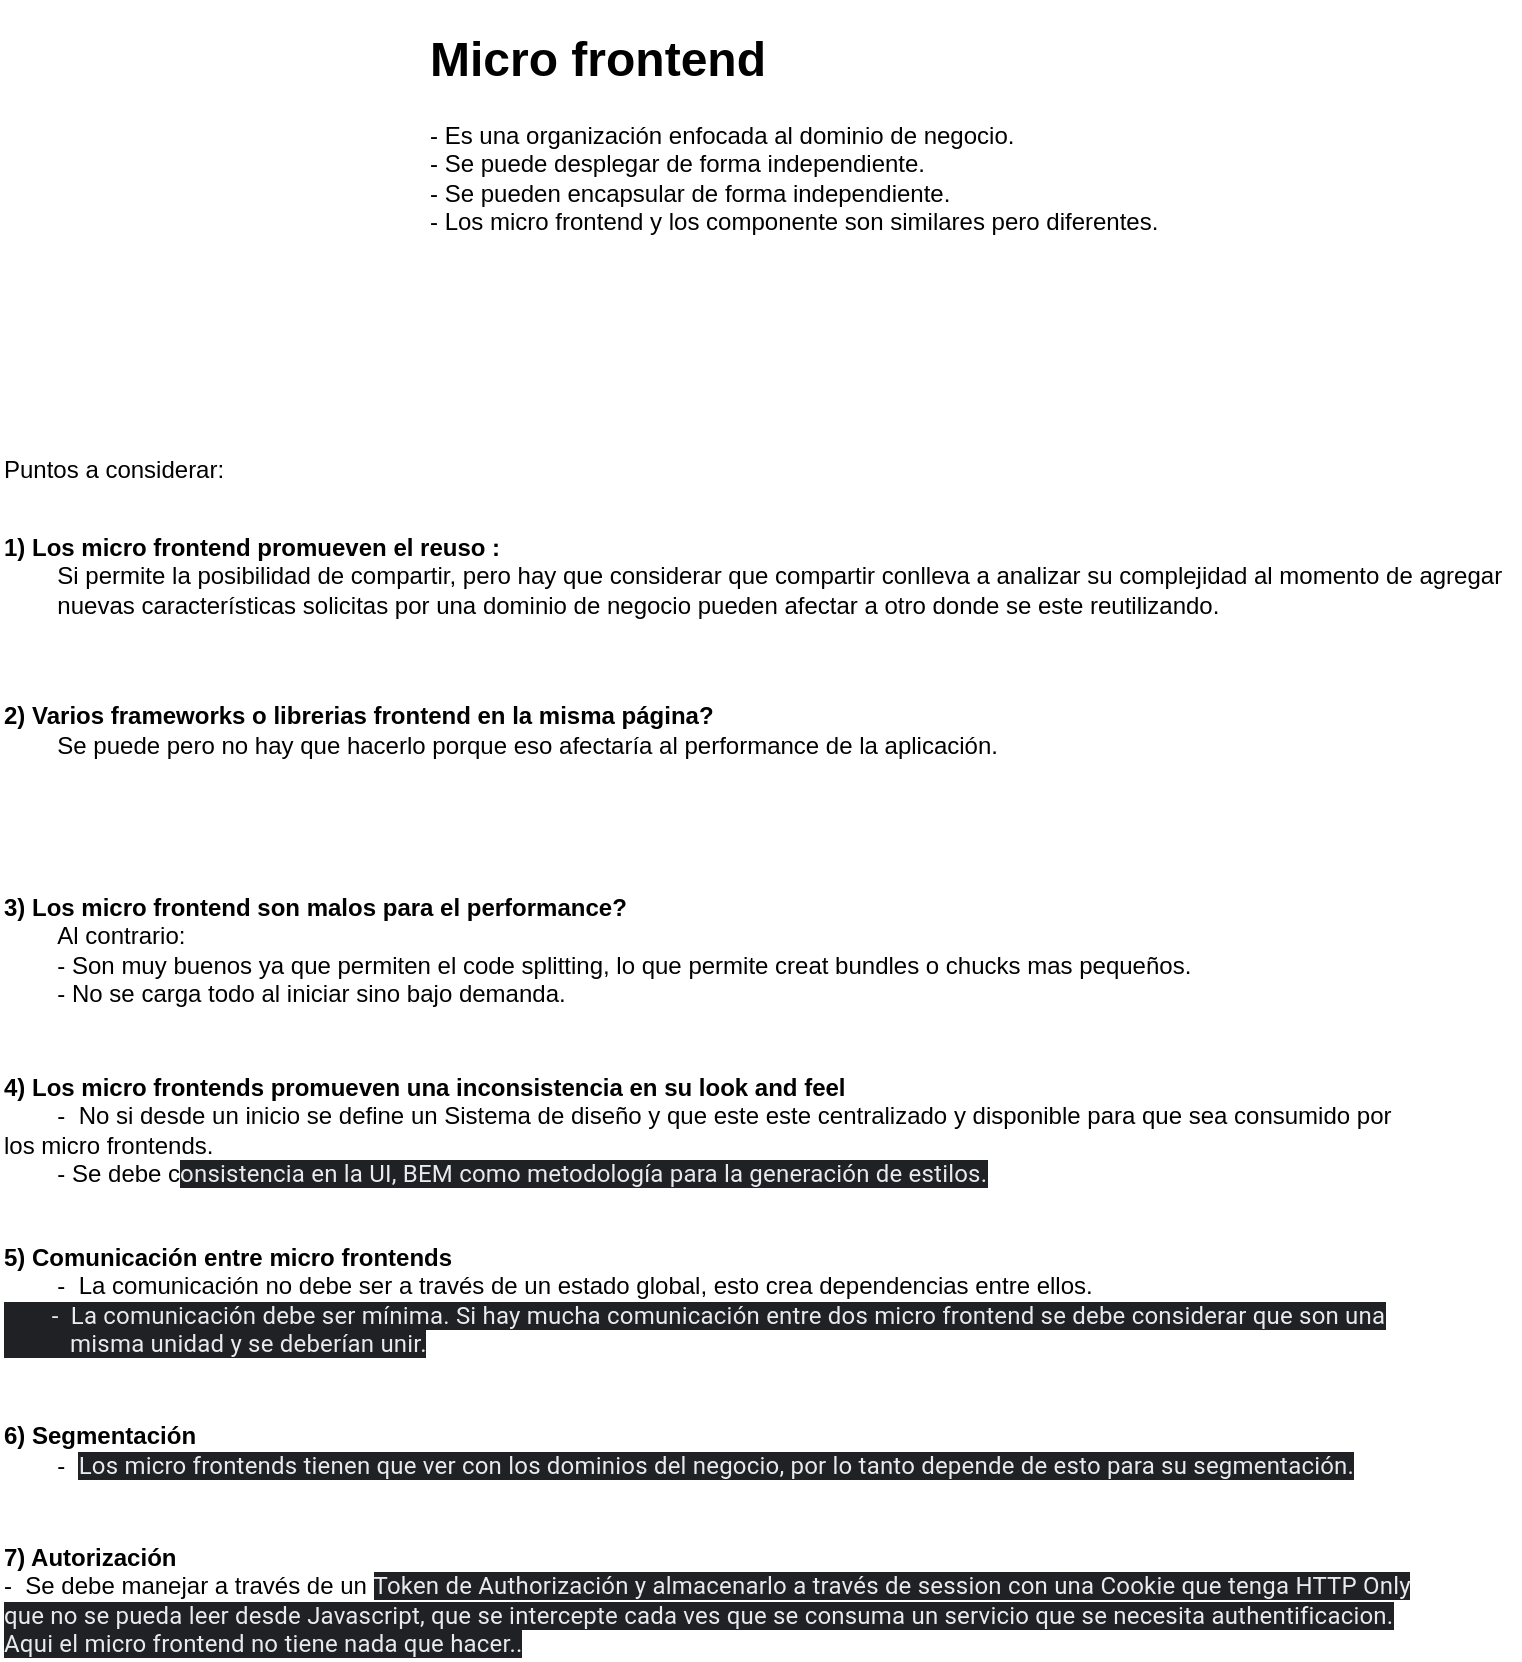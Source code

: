 <mxfile>
    <diagram id="d51v0QOrVNeTYRnpx6-M" name="conceptos">
        <mxGraphModel dx="1411" dy="666" grid="1" gridSize="10" guides="1" tooltips="1" connect="1" arrows="1" fold="1" page="0" pageScale="1" pageWidth="100" pageHeight="100" math="0" shadow="0">
            <root>
                <mxCell id="Wnaqq1AVVbD2c1H4rnmx-0"/>
                <mxCell id="Wnaqq1AVVbD2c1H4rnmx-1" parent="Wnaqq1AVVbD2c1H4rnmx-0"/>
                <mxCell id="SVIyN0IOTuUDPFfuU5su-1" value="&lt;h1&gt;Micro frontend&lt;/h1&gt;&lt;p&gt;- Es una organización enfocada al dominio de negocio.&lt;br&gt;&lt;span&gt;&lt;/span&gt;- Se puede desplegar de forma independiente.&lt;br&gt;&lt;span&gt;&lt;/span&gt;- Se pueden encapsular de forma independiente.&lt;br&gt;&lt;span&gt;&lt;/span&gt;- Los micro frontend y los componente son similares pero diferentes.&lt;br&gt;&lt;/p&gt;" style="text;html=1;strokeColor=none;fillColor=none;spacing=5;spacingTop=-20;whiteSpace=wrap;overflow=hidden;rounded=0;" parent="Wnaqq1AVVbD2c1H4rnmx-1" vertex="1">
                    <mxGeometry x="-470" y="-200" width="410" height="120" as="geometry"/>
                </mxCell>
                <mxCell id="r9Ks-pYd3p2B2m8NJ1q0-1" value="&lt;b&gt;1) Los micro frontend promueven el reuso :&lt;/b&gt;&lt;br&gt;&lt;span style=&quot;white-space: pre&quot;&gt;&lt;span style=&quot;white-space: pre&quot;&gt;&#9;&lt;/span&gt;Si permite la posibilidad de compartir, pero hay que considerar que compartir conlleva a analizar su complejidad al momento de agregar&lt;br/&gt;&lt;span style=&quot;white-space: pre&quot;&gt;&#9;&lt;/span&gt;nuevas características solicitas por una dominio de negocio pueden afectar a otro donde se este reutilizando.&lt;/span&gt;" style="text;html=1;strokeColor=none;fillColor=none;align=left;verticalAlign=middle;whiteSpace=wrap;rounded=0;" parent="Wnaqq1AVVbD2c1H4rnmx-1" vertex="1">
                    <mxGeometry x="-680" y="60" width="760" height="35" as="geometry"/>
                </mxCell>
                <mxCell id="r9Ks-pYd3p2B2m8NJ1q0-2" value="Puntos a considerar:" style="text;html=1;strokeColor=none;fillColor=none;align=left;verticalAlign=middle;whiteSpace=wrap;rounded=0;" parent="Wnaqq1AVVbD2c1H4rnmx-1" vertex="1">
                    <mxGeometry x="-680" y="10" width="170" height="30" as="geometry"/>
                </mxCell>
                <mxCell id="cfaFYkL9wauNzYiM1HpY-0" value="&lt;b&gt;2) Varios frameworks o librerias frontend en la misma página?&lt;/b&gt;&lt;br&gt;&lt;span style=&quot;white-space: pre&quot;&gt;&#9;&lt;/span&gt;Se puede pero no hay que hacerlo porque eso afectaría al performance de la aplicación." style="text;html=1;strokeColor=none;fillColor=none;align=left;verticalAlign=middle;whiteSpace=wrap;rounded=0;" parent="Wnaqq1AVVbD2c1H4rnmx-1" vertex="1">
                    <mxGeometry x="-680" y="130" width="590" height="50" as="geometry"/>
                </mxCell>
                <mxCell id="cfaFYkL9wauNzYiM1HpY-1" value="&lt;b&gt;3) Los micro frontend son malos para el performance?&lt;/b&gt;&lt;br&gt;&lt;span style=&quot;white-space: pre&quot;&gt;&lt;span style=&quot;white-space: pre&quot;&gt;&#9;&lt;/span&gt;Al contrario:&lt;/span&gt;&lt;br&gt;&lt;span style=&quot;white-space: pre&quot;&gt;&#9;&lt;/span&gt;- Son muy buenos ya que permiten el code splitting, lo que permite creat bundles o chucks mas pequeños.&lt;br&gt;&lt;span style=&quot;white-space: pre&quot;&gt;&#9;-&lt;/span&gt;&amp;nbsp;No se carga todo al iniciar sino bajo demanda." style="text;html=1;strokeColor=none;fillColor=none;align=left;verticalAlign=middle;whiteSpace=wrap;rounded=0;" parent="Wnaqq1AVVbD2c1H4rnmx-1" vertex="1">
                    <mxGeometry x="-680" y="210" width="710" height="110" as="geometry"/>
                </mxCell>
                <mxCell id="cfaFYkL9wauNzYiM1HpY-2" value="&lt;b&gt;4) Los micro frontends promueven una inconsistencia en su look and feel&lt;/b&gt;&lt;br&gt;&lt;span&gt;&#9;&lt;/span&gt;&lt;span style=&quot;white-space: pre&quot;&gt;&#9;&lt;/span&gt;-&amp;nbsp; No si desde un inicio se define un Sistema de diseño y que este este centralizado y disponible para que sea consumido por los micro frontends.&lt;br&gt;&lt;span style=&quot;white-space: pre&quot;&gt;&#9;&lt;/span&gt;- Se debe c&lt;span style=&quot;color: rgb(232 , 234 , 237) ; font-family: &amp;#34;roboto&amp;#34; , &amp;#34;arial&amp;#34; , sans-serif ; letter-spacing: 0.1px ; text-align: center ; background-color: rgb(32 , 33 , 36)&quot;&gt;onsistencia en la UI, BEM como metodología para la generación de estilos.&lt;/span&gt;" style="text;html=1;strokeColor=none;fillColor=none;align=left;verticalAlign=middle;whiteSpace=wrap;rounded=0;" parent="Wnaqq1AVVbD2c1H4rnmx-1" vertex="1">
                    <mxGeometry x="-680" y="320" width="710" height="70" as="geometry"/>
                </mxCell>
                <mxCell id="0" value="&lt;b&gt;5) Comunicación entre micro frontends&lt;/b&gt;&lt;br&gt;&amp;nbsp;&lt;span style=&quot;white-space: pre&quot;&gt;&#9;&lt;/span&gt;-&amp;nbsp; La comunicación no debe ser a través de un estado global, esto crea dependencias entre ellos.&lt;br&gt;&lt;span style=&quot;color: rgb(232 , 234 , 237) ; font-family: &amp;#34;roboto&amp;#34; , &amp;#34;arial&amp;#34; , sans-serif ; letter-spacing: 0.1px ; text-align: center ; background-color: rgb(32 , 33 , 36)&quot;&gt;&lt;span style=&quot;white-space: pre&quot;&gt;&#9;&lt;/span&gt;-&amp;nbsp; La comunicación debe ser mínima. Si hay mucha comunicación entre dos micro frontend se debe considerar que son una &lt;span style=&quot;white-space: pre&quot;&gt;&#9;&lt;/span&gt;&amp;nbsp; &amp;nbsp;misma unidad y se deberían unir.&lt;/span&gt;" style="text;html=1;strokeColor=none;fillColor=none;align=left;verticalAlign=middle;whiteSpace=wrap;rounded=0;" parent="Wnaqq1AVVbD2c1H4rnmx-1" vertex="1">
                    <mxGeometry x="-680" y="410" width="710" height="60" as="geometry"/>
                </mxCell>
                <mxCell id="3" value="&lt;b&gt;6) Segmentación&lt;/b&gt;&lt;br&gt;&lt;span&gt;&#9;&lt;/span&gt;&lt;span style=&quot;white-space: pre&quot;&gt;&#9;&lt;/span&gt;-&amp;nbsp;&amp;nbsp;&lt;span style=&quot;text-align: center ; color: rgb(232 , 234 , 237) ; font-family: &amp;#34;roboto&amp;#34; , &amp;#34;arial&amp;#34; , sans-serif ; letter-spacing: 0.1px ; background-color: rgb(32 , 33 , 36)&quot;&gt;Los micro frontends tienen que ver con los dominios del negocio, por lo tanto depende de esto para su segmentación.&lt;/span&gt;" style="text;html=1;strokeColor=none;fillColor=none;align=left;verticalAlign=middle;whiteSpace=wrap;rounded=0;" parent="Wnaqq1AVVbD2c1H4rnmx-1" vertex="1">
                    <mxGeometry x="-680" y="490" width="710" height="50" as="geometry"/>
                </mxCell>
                <mxCell id="4" value="&lt;b&gt;7) Autorización&lt;/b&gt;&lt;br&gt;&lt;span&gt;&#9;&lt;/span&gt;&lt;span&gt;&#9;&lt;/span&gt;-&amp;nbsp; Se debe manejar a través de un&amp;nbsp;&lt;span style=&quot;color: rgb(232 , 234 , 237) ; font-family: &amp;#34;roboto&amp;#34; , &amp;#34;arial&amp;#34; , sans-serif ; letter-spacing: 0.1px ; text-align: center ; background-color: rgb(32 , 33 , 36)&quot;&gt;Token de Authorización y almacenarlo a través de session con una Cookie que tenga HTTP Only que no se pueda leer desde Javascript, que se intercepte cada ves que se consuma un servicio que se necesita authentificacion. Aqui el micro frontend no tiene nada que hacer..&lt;/span&gt;" style="text;html=1;strokeColor=none;fillColor=none;align=left;verticalAlign=middle;whiteSpace=wrap;rounded=0;" parent="Wnaqq1AVVbD2c1H4rnmx-1" vertex="1">
                    <mxGeometry x="-680" y="560" width="710" height="60" as="geometry"/>
                </mxCell>
            </root>
        </mxGraphModel>
    </diagram>
    <diagram id="70WVzCzxtvzD7weBNpv_" name="tools">
        <mxGraphModel dx="1048" dy="457" grid="1" gridSize="10" guides="1" tooltips="1" connect="1" arrows="1" fold="1" page="0" pageScale="1" pageWidth="850" pageHeight="1100" math="0" shadow="0">
            <root>
                <mxCell id="0"/>
                <mxCell id="1" parent="0"/>
                <mxCell id="3" value="Tools" style="shape=table;startSize=30;container=1;collapsible=0;childLayout=tableLayout;fontStyle=1;align=center;pointerEvents=1;" parent="1" vertex="1">
                    <mxGeometry x="10" y="10" width="340" height="373" as="geometry"/>
                </mxCell>
                <mxCell id="4" value="" style="shape=partialRectangle;html=1;whiteSpace=wrap;collapsible=0;dropTarget=0;pointerEvents=0;fillColor=none;top=0;left=0;bottom=0;right=0;points=[[0,0.5],[1,0.5]];portConstraint=eastwest;" parent="3" vertex="1">
                    <mxGeometry y="30" width="340" height="52" as="geometry"/>
                </mxCell>
                <mxCell id="5" value="Package Management" style="shape=partialRectangle;html=1;whiteSpace=wrap;connectable=0;fillColor=none;top=0;left=0;bottom=0;right=0;overflow=hidden;pointerEvents=1;align=left;" parent="4" vertex="1">
                    <mxGeometry width="169" height="52" as="geometry">
                        <mxRectangle width="169" height="52" as="alternateBounds"/>
                    </mxGeometry>
                </mxCell>
                <mxCell id="6" value="pnpm" style="shape=partialRectangle;html=1;whiteSpace=wrap;connectable=0;fillColor=none;top=0;left=0;bottom=0;right=0;overflow=hidden;pointerEvents=1;" parent="4" vertex="1">
                    <mxGeometry x="169" width="171" height="52" as="geometry">
                        <mxRectangle width="171" height="52" as="alternateBounds"/>
                    </mxGeometry>
                </mxCell>
                <mxCell id="8" value="" style="shape=partialRectangle;html=1;whiteSpace=wrap;collapsible=0;dropTarget=0;pointerEvents=0;fillColor=none;top=0;left=0;bottom=0;right=0;points=[[0,0.5],[1,0.5]];portConstraint=eastwest;" parent="3" vertex="1">
                    <mxGeometry y="82" width="340" height="51" as="geometry"/>
                </mxCell>
                <mxCell id="9" value="Monorepo" style="shape=partialRectangle;html=1;whiteSpace=wrap;connectable=0;fillColor=none;top=0;left=0;bottom=0;right=0;overflow=hidden;pointerEvents=1;align=left;" parent="8" vertex="1">
                    <mxGeometry width="169" height="51" as="geometry">
                        <mxRectangle width="169" height="51" as="alternateBounds"/>
                    </mxGeometry>
                </mxCell>
                <mxCell id="10" value="turborepo" style="shape=partialRectangle;html=1;whiteSpace=wrap;connectable=0;fillColor=none;top=0;left=0;bottom=0;right=0;overflow=hidden;pointerEvents=1;" parent="8" vertex="1">
                    <mxGeometry x="169" width="171" height="51" as="geometry">
                        <mxRectangle width="171" height="51" as="alternateBounds"/>
                    </mxGeometry>
                </mxCell>
                <mxCell id="12" value="" style="shape=partialRectangle;html=1;whiteSpace=wrap;collapsible=0;dropTarget=0;pointerEvents=0;fillColor=none;top=0;left=0;bottom=0;right=0;points=[[0,0.5],[1,0.5]];portConstraint=eastwest;" parent="3" vertex="1">
                    <mxGeometry y="133" width="340" height="52" as="geometry"/>
                </mxCell>
                <mxCell id="13" value="Repository" style="shape=partialRectangle;html=1;whiteSpace=wrap;connectable=0;fillColor=none;top=0;left=0;bottom=0;right=0;overflow=hidden;pointerEvents=1;align=left;" parent="12" vertex="1">
                    <mxGeometry width="169" height="52" as="geometry">
                        <mxRectangle width="169" height="52" as="alternateBounds"/>
                    </mxGeometry>
                </mxCell>
                <mxCell id="14" value="Git submodules" style="shape=partialRectangle;html=1;whiteSpace=wrap;connectable=0;fillColor=none;top=0;left=0;bottom=0;right=0;overflow=hidden;pointerEvents=1;" parent="12" vertex="1">
                    <mxGeometry x="169" width="171" height="52" as="geometry">
                        <mxRectangle width="171" height="52" as="alternateBounds"/>
                    </mxGeometry>
                </mxCell>
                <mxCell id="oKfkfsEHIUtzYGibvhIJ-14" style="shape=partialRectangle;html=1;whiteSpace=wrap;collapsible=0;dropTarget=0;pointerEvents=0;fillColor=none;top=0;left=0;bottom=0;right=0;points=[[0,0.5],[1,0.5]];portConstraint=eastwest;" parent="3" vertex="1">
                    <mxGeometry y="185" width="340" height="85" as="geometry"/>
                </mxCell>
                <mxCell id="oKfkfsEHIUtzYGibvhIJ-15" value="State" style="shape=partialRectangle;html=1;whiteSpace=wrap;connectable=0;fillColor=none;top=0;left=0;bottom=0;right=0;overflow=hidden;pointerEvents=1;align=left;" parent="oKfkfsEHIUtzYGibvhIJ-14" vertex="1">
                    <mxGeometry width="169" height="85" as="geometry">
                        <mxRectangle width="169" height="85" as="alternateBounds"/>
                    </mxGeometry>
                </mxCell>
                <mxCell id="oKfkfsEHIUtzYGibvhIJ-16" value="Client state - Context&lt;br&gt;Server state - React Query&lt;br&gt;Global - Session Storage&lt;br&gt;Autorization info - Cookies HTTP Only" style="shape=partialRectangle;html=1;whiteSpace=wrap;connectable=0;fillColor=none;top=0;left=0;bottom=0;right=0;overflow=hidden;pointerEvents=1;" parent="oKfkfsEHIUtzYGibvhIJ-14" vertex="1">
                    <mxGeometry x="169" width="171" height="85" as="geometry">
                        <mxRectangle width="171" height="85" as="alternateBounds"/>
                    </mxGeometry>
                </mxCell>
                <mxCell id="oKfkfsEHIUtzYGibvhIJ-17" style="shape=partialRectangle;html=1;whiteSpace=wrap;collapsible=0;dropTarget=0;pointerEvents=0;fillColor=none;top=0;left=0;bottom=0;right=0;points=[[0,0.5],[1,0.5]];portConstraint=eastwest;" parent="3" vertex="1">
                    <mxGeometry y="270" width="340" height="51" as="geometry"/>
                </mxCell>
                <mxCell id="oKfkfsEHIUtzYGibvhIJ-18" value="Routing" style="shape=partialRectangle;html=1;whiteSpace=wrap;connectable=0;fillColor=none;top=0;left=0;bottom=0;right=0;overflow=hidden;pointerEvents=1;align=left;" parent="oKfkfsEHIUtzYGibvhIJ-17" vertex="1">
                    <mxGeometry width="169" height="51" as="geometry">
                        <mxRectangle width="169" height="51" as="alternateBounds"/>
                    </mxGeometry>
                </mxCell>
                <mxCell id="oKfkfsEHIUtzYGibvhIJ-19" value="react-router-dom" style="shape=partialRectangle;html=1;whiteSpace=wrap;connectable=0;fillColor=none;top=0;left=0;bottom=0;right=0;overflow=hidden;pointerEvents=1;" parent="oKfkfsEHIUtzYGibvhIJ-17" vertex="1">
                    <mxGeometry x="169" width="171" height="51" as="geometry">
                        <mxRectangle width="171" height="51" as="alternateBounds"/>
                    </mxGeometry>
                </mxCell>
                <mxCell id="oKfkfsEHIUtzYGibvhIJ-20" style="shape=partialRectangle;html=1;whiteSpace=wrap;collapsible=0;dropTarget=0;pointerEvents=0;fillColor=none;top=0;left=0;bottom=0;right=0;points=[[0,0.5],[1,0.5]];portConstraint=eastwest;" parent="3" vertex="1">
                    <mxGeometry y="321" width="340" height="52" as="geometry"/>
                </mxCell>
                <mxCell id="oKfkfsEHIUtzYGibvhIJ-21" value="Style" style="shape=partialRectangle;html=1;whiteSpace=wrap;connectable=0;fillColor=none;top=0;left=0;bottom=0;right=0;overflow=hidden;pointerEvents=1;align=left;" parent="oKfkfsEHIUtzYGibvhIJ-20" vertex="1">
                    <mxGeometry width="169" height="52" as="geometry">
                        <mxRectangle width="169" height="52" as="alternateBounds"/>
                    </mxGeometry>
                </mxCell>
                <mxCell id="oKfkfsEHIUtzYGibvhIJ-22" value="Tailwind css, Postcss" style="shape=partialRectangle;html=1;whiteSpace=wrap;connectable=0;fillColor=none;top=0;left=0;bottom=0;right=0;overflow=hidden;pointerEvents=1;" parent="oKfkfsEHIUtzYGibvhIJ-20" vertex="1">
                    <mxGeometry x="169" width="171" height="52" as="geometry">
                        <mxRectangle width="171" height="52" as="alternateBounds"/>
                    </mxGeometry>
                </mxCell>
            </root>
        </mxGraphModel>
    </diagram>
    <diagram id="Ix2SOENiYXch1cnEP1ja" name="comunication">
        <mxGraphModel dx="1665" dy="951" grid="1" gridSize="10" guides="1" tooltips="1" connect="1" arrows="1" fold="1" page="0" pageScale="1" pageWidth="100" pageHeight="100" math="0" shadow="0">
            <root>
                <mxCell id="n5gFJ-xvogKOL53nshVX-0"/>
                <mxCell id="n5gFJ-xvogKOL53nshVX-1" parent="n5gFJ-xvogKOL53nshVX-0"/>
                <mxCell id="n5gFJ-xvogKOL53nshVX-2" value="A través de &lt;b&gt;Atributos Custom&lt;/b&gt; de padre al fragmento hijo" style="rounded=1;whiteSpace=wrap;html=1;" parent="n5gFJ-xvogKOL53nshVX-1" vertex="1">
                    <mxGeometry x="120" y="40" width="160" height="53" as="geometry"/>
                </mxCell>
                <mxCell id="n5gFJ-xvogKOL53nshVX-3" value="¿Necesito pasar datos del padre a un fragmento hijo?" style="text;html=1;strokeColor=none;fillColor=none;align=left;verticalAlign=middle;whiteSpace=wrap;rounded=0;" parent="n5gFJ-xvogKOL53nshVX-1" vertex="1">
                    <mxGeometry x="-210" y="30" width="240" height="40" as="geometry"/>
                </mxCell>
                <mxCell id="n5gFJ-xvogKOL53nshVX-6" value="¿Necesito pasar datos de un fragmento hijo a un fragmento padre?" style="text;html=1;strokeColor=none;fillColor=none;align=left;verticalAlign=middle;whiteSpace=wrap;rounded=0;" parent="n5gFJ-xvogKOL53nshVX-1" vertex="1">
                    <mxGeometry x="-210" y="157" width="240" height="40" as="geometry"/>
                </mxCell>
                <mxCell id="n5gFJ-xvogKOL53nshVX-10" value="" style="group" parent="n5gFJ-xvogKOL53nshVX-1" vertex="1" connectable="0">
                    <mxGeometry x="-90" y="89" width="40.5" height="40" as="geometry"/>
                </mxCell>
                <mxCell id="n5gFJ-xvogKOL53nshVX-11" value="" style="shape=flexArrow;endArrow=classic;html=1;" parent="n5gFJ-xvogKOL53nshVX-10" edge="1">
                    <mxGeometry width="50" height="50" relative="1" as="geometry">
                        <mxPoint as="sourcePoint"/>
                        <mxPoint x="0.5" y="40" as="targetPoint"/>
                    </mxGeometry>
                </mxCell>
                <mxCell id="n5gFJ-xvogKOL53nshVX-12" value="NO" style="text;html=1;strokeColor=none;fillColor=none;align=center;verticalAlign=middle;whiteSpace=wrap;rounded=0;" parent="n5gFJ-xvogKOL53nshVX-10" vertex="1">
                    <mxGeometry x="10.5" y="5.714" width="30" height="17.143" as="geometry"/>
                </mxCell>
                <mxCell id="n5gFJ-xvogKOL53nshVX-13" value="A través de &lt;b&gt;Eventos Custom&lt;/b&gt;" style="rounded=1;whiteSpace=wrap;html=1;" parent="n5gFJ-xvogKOL53nshVX-1" vertex="1">
                    <mxGeometry x="120" y="180" width="160" height="50" as="geometry"/>
                </mxCell>
                <mxCell id="n5gFJ-xvogKOL53nshVX-14" value="¿Estan involucrados en el intercambio de datos dos fragmentos que son hermanos directos? (comparte el mismo padre)" style="text;html=1;strokeColor=none;fillColor=none;align=left;verticalAlign=middle;whiteSpace=wrap;rounded=0;" parent="n5gFJ-xvogKOL53nshVX-1" vertex="1">
                    <mxGeometry x="-220" y="310" width="240" height="40" as="geometry"/>
                </mxCell>
                <mxCell id="n5gFJ-xvogKOL53nshVX-23" value="&lt;b&gt;Enrutamiento a través del padre&lt;/b&gt;, del un hijo al otro" style="rounded=1;whiteSpace=wrap;html=1;" parent="n5gFJ-xvogKOL53nshVX-1" vertex="1">
                    <mxGeometry x="120" y="310" width="160" height="50" as="geometry"/>
                </mxCell>
                <mxCell id="n5gFJ-xvogKOL53nshVX-29" value="¿Los fragmentos involucrados en el intercambio de datos se ubican en el árbol de aplicaciones?" style="text;html=1;strokeColor=none;fillColor=none;align=left;verticalAlign=middle;whiteSpace=wrap;rounded=0;" parent="n5gFJ-xvogKOL53nshVX-1" vertex="1">
                    <mxGeometry x="-220" y="547" width="230" height="40" as="geometry"/>
                </mxCell>
                <mxCell id="n5gFJ-xvogKOL53nshVX-33" value="¿La propiedad de los datos recae en un solo fragmento, para ser consumidos por otros?" style="text;html=1;strokeColor=none;fillColor=none;align=left;verticalAlign=middle;whiteSpace=wrap;rounded=0;" parent="n5gFJ-xvogKOL53nshVX-1" vertex="1">
                    <mxGeometry x="126" y="480" width="240" height="40" as="geometry"/>
                </mxCell>
                <mxCell id="n5gFJ-xvogKOL53nshVX-37" value="A través de un &lt;b&gt;Bus de Eventos&lt;/b&gt;&amp;nbsp;o Cola de eventos de un fragmento a otro" style="rounded=1;whiteSpace=wrap;html=1;" parent="n5gFJ-xvogKOL53nshVX-1" vertex="1">
                    <mxGeometry x="486" y="471" width="160" height="50" as="geometry"/>
                </mxCell>
                <mxCell id="n5gFJ-xvogKOL53nshVX-41" value="¿Muchos de mis fragmentos necesitan intercambiar datos entre sí?" style="text;html=1;strokeColor=none;fillColor=none;align=left;verticalAlign=middle;whiteSpace=wrap;rounded=0;" parent="n5gFJ-xvogKOL53nshVX-1" vertex="1">
                    <mxGeometry x="120" y="640" width="240" height="40" as="geometry"/>
                </mxCell>
                <mxCell id="n5gFJ-xvogKOL53nshVX-45" value="A través del &lt;b&gt;Patrón Publish / Subscribe&lt;/b&gt; de fragmento a fragmento" style="rounded=1;whiteSpace=wrap;html=1;" parent="n5gFJ-xvogKOL53nshVX-1" vertex="1">
                    <mxGeometry x="480" y="640" width="160" height="55" as="geometry"/>
                </mxCell>
                <mxCell id="n5gFJ-xvogKOL53nshVX-50" value="¿Múltiples fragmentos en la aplicación necesitan los mismos datos?" style="text;html=1;strokeColor=none;fillColor=none;align=left;verticalAlign=middle;whiteSpace=wrap;rounded=0;" parent="n5gFJ-xvogKOL53nshVX-1" vertex="1">
                    <mxGeometry x="-210" y="800" width="250" height="40" as="geometry"/>
                </mxCell>
                <mxCell id="n5gFJ-xvogKOL53nshVX-54" value="A través de una comunicación global: URL, scope, context" style="rounded=1;whiteSpace=wrap;html=1;" parent="n5gFJ-xvogKOL53nshVX-1" vertex="1">
                    <mxGeometry x="130" y="800" width="160" height="50" as="geometry"/>
                </mxCell>
                <mxCell id="n5gFJ-xvogKOL53nshVX-56" value="" style="group" parent="n5gFJ-xvogKOL53nshVX-1" vertex="1" connectable="0">
                    <mxGeometry x="51" y="30" width="50" height="40" as="geometry"/>
                </mxCell>
                <mxCell id="n5gFJ-xvogKOL53nshVX-4" value="" style="shape=flexArrow;endArrow=classic;html=1;" parent="n5gFJ-xvogKOL53nshVX-56" edge="1">
                    <mxGeometry width="50" height="50" relative="1" as="geometry">
                        <mxPoint y="40" as="sourcePoint"/>
                        <mxPoint x="50" y="40" as="targetPoint"/>
                    </mxGeometry>
                </mxCell>
                <mxCell id="n5gFJ-xvogKOL53nshVX-5" value="SI" style="text;html=1;strokeColor=none;fillColor=none;align=center;verticalAlign=middle;whiteSpace=wrap;rounded=0;rotation=0;" parent="n5gFJ-xvogKOL53nshVX-56" vertex="1">
                    <mxGeometry x="7.143" width="21.429" height="30" as="geometry"/>
                </mxCell>
                <mxCell id="n5gFJ-xvogKOL53nshVX-57" value="" style="group" parent="n5gFJ-xvogKOL53nshVX-1" vertex="1" connectable="0">
                    <mxGeometry x="47" y="300" width="50" height="40" as="geometry"/>
                </mxCell>
                <mxCell id="n5gFJ-xvogKOL53nshVX-58" value="" style="shape=flexArrow;endArrow=classic;html=1;" parent="n5gFJ-xvogKOL53nshVX-57" edge="1">
                    <mxGeometry width="50" height="50" relative="1" as="geometry">
                        <mxPoint y="40" as="sourcePoint"/>
                        <mxPoint x="50" y="40" as="targetPoint"/>
                    </mxGeometry>
                </mxCell>
                <mxCell id="n5gFJ-xvogKOL53nshVX-59" value="SI" style="text;html=1;strokeColor=none;fillColor=none;align=center;verticalAlign=middle;whiteSpace=wrap;rounded=0;rotation=0;" parent="n5gFJ-xvogKOL53nshVX-57" vertex="1">
                    <mxGeometry x="7.143" width="21.429" height="30" as="geometry"/>
                </mxCell>
                <mxCell id="n5gFJ-xvogKOL53nshVX-60" value="" style="group" parent="n5gFJ-xvogKOL53nshVX-1" vertex="1" connectable="0">
                    <mxGeometry x="-90" y="227" width="40.5" height="40" as="geometry"/>
                </mxCell>
                <mxCell id="n5gFJ-xvogKOL53nshVX-61" value="" style="shape=flexArrow;endArrow=classic;html=1;" parent="n5gFJ-xvogKOL53nshVX-60" edge="1">
                    <mxGeometry width="50" height="50" relative="1" as="geometry">
                        <mxPoint as="sourcePoint"/>
                        <mxPoint x="0.5" y="40" as="targetPoint"/>
                    </mxGeometry>
                </mxCell>
                <mxCell id="n5gFJ-xvogKOL53nshVX-62" value="NO" style="text;html=1;strokeColor=none;fillColor=none;align=center;verticalAlign=middle;whiteSpace=wrap;rounded=0;" parent="n5gFJ-xvogKOL53nshVX-60" vertex="1">
                    <mxGeometry x="10.5" y="3.714" width="30" height="17.143" as="geometry"/>
                </mxCell>
                <mxCell id="n5gFJ-xvogKOL53nshVX-63" value="" style="group" parent="n5gFJ-xvogKOL53nshVX-1" vertex="1" connectable="0">
                    <mxGeometry x="50" y="167" width="50" height="40" as="geometry"/>
                </mxCell>
                <mxCell id="n5gFJ-xvogKOL53nshVX-64" value="" style="shape=flexArrow;endArrow=classic;html=1;" parent="n5gFJ-xvogKOL53nshVX-63" edge="1">
                    <mxGeometry width="50" height="50" relative="1" as="geometry">
                        <mxPoint y="40" as="sourcePoint"/>
                        <mxPoint x="50" y="40" as="targetPoint"/>
                    </mxGeometry>
                </mxCell>
                <mxCell id="n5gFJ-xvogKOL53nshVX-65" value="SI" style="text;html=1;strokeColor=none;fillColor=none;align=center;verticalAlign=middle;whiteSpace=wrap;rounded=0;rotation=0;" parent="n5gFJ-xvogKOL53nshVX-63" vertex="1">
                    <mxGeometry x="7.143" width="21.429" height="30" as="geometry"/>
                </mxCell>
                <mxCell id="n5gFJ-xvogKOL53nshVX-66" value="" style="group" parent="n5gFJ-xvogKOL53nshVX-1" vertex="1" connectable="0">
                    <mxGeometry x="-100" y="406" width="40.5" height="40" as="geometry"/>
                </mxCell>
                <mxCell id="n5gFJ-xvogKOL53nshVX-67" value="" style="shape=flexArrow;endArrow=classic;html=1;" parent="n5gFJ-xvogKOL53nshVX-66" edge="1">
                    <mxGeometry width="50" height="50" relative="1" as="geometry">
                        <mxPoint as="sourcePoint"/>
                        <mxPoint x="0.5" y="40" as="targetPoint"/>
                    </mxGeometry>
                </mxCell>
                <mxCell id="n5gFJ-xvogKOL53nshVX-68" value="NO" style="text;html=1;strokeColor=none;fillColor=none;align=center;verticalAlign=middle;whiteSpace=wrap;rounded=0;" parent="n5gFJ-xvogKOL53nshVX-66" vertex="1">
                    <mxGeometry x="10.5" y="5.714" width="30" height="17.143" as="geometry"/>
                </mxCell>
                <mxCell id="n5gFJ-xvogKOL53nshVX-70" value="" style="group" parent="n5gFJ-xvogKOL53nshVX-1" vertex="1" connectable="0">
                    <mxGeometry x="55" y="461" width="50" height="40" as="geometry"/>
                </mxCell>
                <mxCell id="n5gFJ-xvogKOL53nshVX-71" value="" style="shape=flexArrow;endArrow=classic;html=1;" parent="n5gFJ-xvogKOL53nshVX-70" edge="1">
                    <mxGeometry width="50" height="50" relative="1" as="geometry">
                        <mxPoint y="40" as="sourcePoint"/>
                        <mxPoint x="50" y="40" as="targetPoint"/>
                    </mxGeometry>
                </mxCell>
                <mxCell id="n5gFJ-xvogKOL53nshVX-72" value="SI" style="text;html=1;strokeColor=none;fillColor=none;align=center;verticalAlign=middle;whiteSpace=wrap;rounded=0;rotation=0;" parent="n5gFJ-xvogKOL53nshVX-70" vertex="1">
                    <mxGeometry x="7.143" width="21.429" height="30" as="geometry"/>
                </mxCell>
                <mxCell id="n5gFJ-xvogKOL53nshVX-73" value="" style="group" parent="n5gFJ-xvogKOL53nshVX-1" vertex="1" connectable="0">
                    <mxGeometry x="47" y="620" width="50" height="40" as="geometry"/>
                </mxCell>
                <mxCell id="n5gFJ-xvogKOL53nshVX-74" value="" style="shape=flexArrow;endArrow=classic;html=1;" parent="n5gFJ-xvogKOL53nshVX-73" edge="1">
                    <mxGeometry width="50" height="50" relative="1" as="geometry">
                        <mxPoint y="40" as="sourcePoint"/>
                        <mxPoint x="50" y="40" as="targetPoint"/>
                    </mxGeometry>
                </mxCell>
                <mxCell id="n5gFJ-xvogKOL53nshVX-75" value="SI" style="text;html=1;strokeColor=none;fillColor=none;align=center;verticalAlign=middle;whiteSpace=wrap;rounded=0;rotation=0;" parent="n5gFJ-xvogKOL53nshVX-73" vertex="1">
                    <mxGeometry x="7.143" width="21.429" height="30" as="geometry"/>
                </mxCell>
                <mxCell id="n5gFJ-xvogKOL53nshVX-76" value="" style="group" parent="n5gFJ-xvogKOL53nshVX-1" vertex="1" connectable="0">
                    <mxGeometry x="406" y="461" width="50" height="40" as="geometry"/>
                </mxCell>
                <mxCell id="n5gFJ-xvogKOL53nshVX-77" value="" style="shape=flexArrow;endArrow=classic;html=1;" parent="n5gFJ-xvogKOL53nshVX-76" edge="1">
                    <mxGeometry width="50" height="50" relative="1" as="geometry">
                        <mxPoint y="40" as="sourcePoint"/>
                        <mxPoint x="50" y="40" as="targetPoint"/>
                    </mxGeometry>
                </mxCell>
                <mxCell id="n5gFJ-xvogKOL53nshVX-78" value="SI" style="text;html=1;strokeColor=none;fillColor=none;align=center;verticalAlign=middle;whiteSpace=wrap;rounded=0;rotation=0;" parent="n5gFJ-xvogKOL53nshVX-76" vertex="1">
                    <mxGeometry x="7.143" width="21.429" height="30" as="geometry"/>
                </mxCell>
                <mxCell id="n5gFJ-xvogKOL53nshVX-79" value="" style="group" parent="n5gFJ-xvogKOL53nshVX-1" vertex="1" connectable="0">
                    <mxGeometry x="399" y="630" width="50" height="40" as="geometry"/>
                </mxCell>
                <mxCell id="n5gFJ-xvogKOL53nshVX-80" value="" style="shape=flexArrow;endArrow=classic;html=1;" parent="n5gFJ-xvogKOL53nshVX-79" edge="1">
                    <mxGeometry width="50" height="50" relative="1" as="geometry">
                        <mxPoint y="40" as="sourcePoint"/>
                        <mxPoint x="50" y="40" as="targetPoint"/>
                    </mxGeometry>
                </mxCell>
                <mxCell id="n5gFJ-xvogKOL53nshVX-81" value="SI" style="text;html=1;strokeColor=none;fillColor=none;align=center;verticalAlign=middle;whiteSpace=wrap;rounded=0;rotation=0;" parent="n5gFJ-xvogKOL53nshVX-79" vertex="1">
                    <mxGeometry x="7.143" width="21.429" height="30" as="geometry"/>
                </mxCell>
                <mxCell id="n5gFJ-xvogKOL53nshVX-82" value="" style="group" parent="n5gFJ-xvogKOL53nshVX-1" vertex="1" connectable="0">
                    <mxGeometry x="-100" y="620" width="40.5" height="40" as="geometry"/>
                </mxCell>
                <mxCell id="n5gFJ-xvogKOL53nshVX-83" value="" style="shape=flexArrow;endArrow=classic;html=1;" parent="n5gFJ-xvogKOL53nshVX-82" edge="1">
                    <mxGeometry width="50" height="50" relative="1" as="geometry">
                        <mxPoint as="sourcePoint"/>
                        <mxPoint x="0.5" y="40" as="targetPoint"/>
                    </mxGeometry>
                </mxCell>
                <mxCell id="n5gFJ-xvogKOL53nshVX-84" value="NO" style="text;html=1;strokeColor=none;fillColor=none;align=center;verticalAlign=middle;whiteSpace=wrap;rounded=0;" parent="n5gFJ-xvogKOL53nshVX-82" vertex="1">
                    <mxGeometry x="10.5" y="5.714" width="30" height="17.143" as="geometry"/>
                </mxCell>
                <mxCell id="n5gFJ-xvogKOL53nshVX-86" value="" style="group" parent="n5gFJ-xvogKOL53nshVX-1" vertex="1" connectable="0">
                    <mxGeometry x="50" y="790" width="50" height="40" as="geometry"/>
                </mxCell>
                <mxCell id="n5gFJ-xvogKOL53nshVX-87" value="" style="shape=flexArrow;endArrow=classic;html=1;" parent="n5gFJ-xvogKOL53nshVX-86" edge="1">
                    <mxGeometry width="50" height="50" relative="1" as="geometry">
                        <mxPoint y="40" as="sourcePoint"/>
                        <mxPoint x="50" y="40" as="targetPoint"/>
                    </mxGeometry>
                </mxCell>
                <mxCell id="n5gFJ-xvogKOL53nshVX-88" value="SI" style="text;html=1;strokeColor=none;fillColor=none;align=center;verticalAlign=middle;whiteSpace=wrap;rounded=0;rotation=0;" parent="n5gFJ-xvogKOL53nshVX-86" vertex="1">
                    <mxGeometry x="7.143" width="21.429" height="30" as="geometry"/>
                </mxCell>
                <mxCell id="n5gFJ-xvogKOL53nshVX-89" value="Mecanísmo de comunicación entre componentes" style="text;html=1;strokeColor=none;fillColor=none;align=center;verticalAlign=middle;whiteSpace=wrap;rounded=0;fontSize=16;fontStyle=1" parent="n5gFJ-xvogKOL53nshVX-1" vertex="1">
                    <mxGeometry x="170" y="-65" width="280" height="30" as="geometry"/>
                </mxCell>
                <mxCell id="YHpkv5yeph-nVLaiZd4x-3" style="edgeStyle=none;html=1;fontSize=12;" parent="n5gFJ-xvogKOL53nshVX-1" source="YHpkv5yeph-nVLaiZd4x-0" target="YHpkv5yeph-nVLaiZd4x-1" edge="1">
                    <mxGeometry relative="1" as="geometry"/>
                </mxCell>
                <mxCell id="YHpkv5yeph-nVLaiZd4x-0" value="Padre" style="rounded=1;whiteSpace=wrap;html=1;fontSize=12;fillColor=#f0a30a;strokeColor=#BD7000;fontColor=#000000;" parent="n5gFJ-xvogKOL53nshVX-1" vertex="1">
                    <mxGeometry x="390" width="120" height="30" as="geometry"/>
                </mxCell>
                <mxCell id="YHpkv5yeph-nVLaiZd4x-1" value="Hijo" style="rounded=1;whiteSpace=wrap;html=1;fontSize=12;fillColor=#6d8764;fontColor=#ffffff;strokeColor=#3A5431;" parent="n5gFJ-xvogKOL53nshVX-1" vertex="1">
                    <mxGeometry x="390" y="70" width="120" height="28" as="geometry"/>
                </mxCell>
                <mxCell id="YHpkv5yeph-nVLaiZd4x-4" value="Props" style="text;html=1;strokeColor=none;fillColor=none;align=center;verticalAlign=middle;whiteSpace=wrap;rounded=0;fontSize=12;" parent="n5gFJ-xvogKOL53nshVX-1" vertex="1">
                    <mxGeometry x="450" y="35" width="40" height="30" as="geometry"/>
                </mxCell>
                <mxCell id="YHpkv5yeph-nVLaiZd4x-5" style="edgeStyle=none;html=1;fontSize=12;exitX=0.5;exitY=0;exitDx=0;exitDy=0;entryX=0.5;entryY=1;entryDx=0;entryDy=0;" parent="n5gFJ-xvogKOL53nshVX-1" source="YHpkv5yeph-nVLaiZd4x-7" target="YHpkv5yeph-nVLaiZd4x-6" edge="1">
                    <mxGeometry relative="1" as="geometry">
                        <mxPoint x="370" y="200" as="targetPoint"/>
                    </mxGeometry>
                </mxCell>
                <mxCell id="YHpkv5yeph-nVLaiZd4x-6" value="Padre" style="rounded=1;whiteSpace=wrap;html=1;fontSize=12;fillColor=#f0a30a;strokeColor=#BD7000;fontColor=#000000;" parent="n5gFJ-xvogKOL53nshVX-1" vertex="1">
                    <mxGeometry x="390" y="150" width="120" height="30" as="geometry"/>
                </mxCell>
                <mxCell id="YHpkv5yeph-nVLaiZd4x-7" value="Hijo" style="rounded=1;whiteSpace=wrap;html=1;fontSize=12;fillColor=#6d8764;fontColor=#ffffff;strokeColor=#3A5431;" parent="n5gFJ-xvogKOL53nshVX-1" vertex="1">
                    <mxGeometry x="390" y="227" width="120" height="28" as="geometry"/>
                </mxCell>
                <mxCell id="YHpkv5yeph-nVLaiZd4x-8" value="Funciones" style="text;html=1;strokeColor=none;fillColor=none;align=center;verticalAlign=middle;whiteSpace=wrap;rounded=0;fontSize=12;" parent="n5gFJ-xvogKOL53nshVX-1" vertex="1">
                    <mxGeometry x="460" y="196" width="40" height="30" as="geometry"/>
                </mxCell>
                <mxCell id="YHpkv5yeph-nVLaiZd4x-15" style="edgeStyle=none;html=1;entryX=0.5;entryY=0;entryDx=0;entryDy=0;fontSize=12;" parent="n5gFJ-xvogKOL53nshVX-1" source="YHpkv5yeph-nVLaiZd4x-10" target="YHpkv5yeph-nVLaiZd4x-13" edge="1">
                    <mxGeometry relative="1" as="geometry"/>
                </mxCell>
                <mxCell id="YHpkv5yeph-nVLaiZd4x-10" value="Padre" style="rounded=1;whiteSpace=wrap;html=1;fontSize=12;fillColor=#f0a30a;strokeColor=#BD7000;fontColor=#000000;" parent="n5gFJ-xvogKOL53nshVX-1" vertex="1">
                    <mxGeometry x="390" y="280" width="120" height="30" as="geometry"/>
                </mxCell>
                <mxCell id="YHpkv5yeph-nVLaiZd4x-14" style="edgeStyle=none;html=1;entryX=0.25;entryY=1;entryDx=0;entryDy=0;fontSize=12;" parent="n5gFJ-xvogKOL53nshVX-1" source="YHpkv5yeph-nVLaiZd4x-11" target="YHpkv5yeph-nVLaiZd4x-10" edge="1">
                    <mxGeometry relative="1" as="geometry"/>
                </mxCell>
                <mxCell id="YHpkv5yeph-nVLaiZd4x-11" value="Hijo 1" style="rounded=1;whiteSpace=wrap;html=1;fontSize=12;fillColor=#6d8764;fontColor=#ffffff;strokeColor=#3A5431;" parent="n5gFJ-xvogKOL53nshVX-1" vertex="1">
                    <mxGeometry x="320" y="350" width="120" height="28" as="geometry"/>
                </mxCell>
                <mxCell id="YHpkv5yeph-nVLaiZd4x-12" value="Data" style="text;html=1;align=center;verticalAlign=middle;whiteSpace=wrap;rounded=0;fontSize=12;fillColor=#76608a;strokeColor=#432D57;fontColor=#ffffff;" parent="n5gFJ-xvogKOL53nshVX-1" vertex="1">
                    <mxGeometry x="480" y="270" width="40" height="30" as="geometry"/>
                </mxCell>
                <mxCell id="YHpkv5yeph-nVLaiZd4x-13" value="Hijo 2" style="rounded=1;whiteSpace=wrap;html=1;fontSize=12;fillColor=#6d8764;fontColor=#ffffff;strokeColor=#3A5431;" parent="n5gFJ-xvogKOL53nshVX-1" vertex="1">
                    <mxGeometry x="480" y="350" width="120" height="28" as="geometry"/>
                </mxCell>
                <mxCell id="YHpkv5yeph-nVLaiZd4x-22" style="edgeStyle=none;html=1;entryX=0.5;entryY=0;entryDx=0;entryDy=0;fontSize=12;endArrow=none;endFill=0;" parent="n5gFJ-xvogKOL53nshVX-1" source="YHpkv5yeph-nVLaiZd4x-17" target="YHpkv5yeph-nVLaiZd4x-19" edge="1">
                    <mxGeometry relative="1" as="geometry"/>
                </mxCell>
                <mxCell id="YHpkv5yeph-nVLaiZd4x-23" style="edgeStyle=none;html=1;entryX=0.617;entryY=0.071;entryDx=0;entryDy=0;entryPerimeter=0;fontSize=12;endArrow=none;endFill=0;" parent="n5gFJ-xvogKOL53nshVX-1" source="YHpkv5yeph-nVLaiZd4x-17" target="YHpkv5yeph-nVLaiZd4x-21" edge="1">
                    <mxGeometry relative="1" as="geometry"/>
                </mxCell>
                <mxCell id="YHpkv5yeph-nVLaiZd4x-17" value="Padre" style="rounded=1;whiteSpace=wrap;html=1;fontSize=12;fillColor=#f0a30a;strokeColor=#BD7000;fontColor=#000000;" parent="n5gFJ-xvogKOL53nshVX-1" vertex="1">
                    <mxGeometry x="780" y="376" width="120" height="30" as="geometry"/>
                </mxCell>
                <mxCell id="YHpkv5yeph-nVLaiZd4x-25" style="edgeStyle=none;html=1;entryX=0.25;entryY=0;entryDx=0;entryDy=0;fontSize=12;" parent="n5gFJ-xvogKOL53nshVX-1" source="YHpkv5yeph-nVLaiZd4x-19" target="YHpkv5yeph-nVLaiZd4x-24" edge="1">
                    <mxGeometry relative="1" as="geometry"/>
                </mxCell>
                <mxCell id="YHpkv5yeph-nVLaiZd4x-19" value="Hijo 1" style="rounded=1;whiteSpace=wrap;html=1;fontSize=12;fillColor=#6d8764;fontColor=#ffffff;strokeColor=#3A5431;" parent="n5gFJ-xvogKOL53nshVX-1" vertex="1">
                    <mxGeometry x="716" y="433" width="120" height="28" as="geometry"/>
                </mxCell>
                <mxCell id="YHpkv5yeph-nVLaiZd4x-20" value="Data" style="text;html=1;strokeColor=#432D57;fillColor=#76608a;align=center;verticalAlign=middle;whiteSpace=wrap;rounded=0;fontSize=12;fontColor=#ffffff;" parent="n5gFJ-xvogKOL53nshVX-1" vertex="1">
                    <mxGeometry x="700" y="441" width="40" height="30" as="geometry"/>
                </mxCell>
                <mxCell id="YHpkv5yeph-nVLaiZd4x-21" value="Hijo 2" style="rounded=1;whiteSpace=wrap;html=1;fontSize=12;fillColor=#6d8764;fontColor=#ffffff;strokeColor=#3A5431;" parent="n5gFJ-xvogKOL53nshVX-1" vertex="1">
                    <mxGeometry x="860" y="433" width="120" height="28" as="geometry"/>
                </mxCell>
                <mxCell id="YHpkv5yeph-nVLaiZd4x-26" style="edgeStyle=none;html=1;entryX=0.558;entryY=1.071;entryDx=0;entryDy=0;entryPerimeter=0;fontSize=12;startArrow=none;" parent="n5gFJ-xvogKOL53nshVX-1" source="dHos8W8J7ZpaWa1FaHja-1" target="YHpkv5yeph-nVLaiZd4x-21" edge="1">
                    <mxGeometry relative="1" as="geometry"/>
                </mxCell>
                <mxCell id="YHpkv5yeph-nVLaiZd4x-24" value="Event Bus" style="rounded=1;whiteSpace=wrap;html=1;fontSize=12;fillColor=#647687;fontColor=#ffffff;strokeColor=#314354;" parent="n5gFJ-xvogKOL53nshVX-1" vertex="1">
                    <mxGeometry x="760" y="521" width="200" height="30" as="geometry"/>
                </mxCell>
                <mxCell id="dHos8W8J7ZpaWa1FaHja-0" value="Dispatch event" style="text;html=1;strokeColor=none;fillColor=none;align=center;verticalAlign=middle;whiteSpace=wrap;rounded=0;fontSize=12;" parent="n5gFJ-xvogKOL53nshVX-1" vertex="1">
                    <mxGeometry x="750" y="478" width="60" height="30" as="geometry"/>
                </mxCell>
                <mxCell id="dHos8W8J7ZpaWa1FaHja-1" value="Event listener" style="text;html=1;strokeColor=none;fillColor=none;align=center;verticalAlign=middle;whiteSpace=wrap;rounded=0;fontSize=12;" parent="n5gFJ-xvogKOL53nshVX-1" vertex="1">
                    <mxGeometry x="880" y="478" width="60" height="30" as="geometry"/>
                </mxCell>
                <mxCell id="dHos8W8J7ZpaWa1FaHja-2" value="" style="edgeStyle=none;html=1;entryX=0.558;entryY=1.071;entryDx=0;entryDy=0;entryPerimeter=0;fontSize=12;endArrow=none;" parent="n5gFJ-xvogKOL53nshVX-1" source="YHpkv5yeph-nVLaiZd4x-24" target="dHos8W8J7ZpaWa1FaHja-1" edge="1">
                    <mxGeometry relative="1" as="geometry">
                        <mxPoint x="873.948" y="521" as="sourcePoint"/>
                        <mxPoint x="926.96" y="463.988" as="targetPoint"/>
                    </mxGeometry>
                </mxCell>
                <mxCell id="dHos8W8J7ZpaWa1FaHja-3" style="edgeStyle=none;html=1;entryX=0.5;entryY=0;entryDx=0;entryDy=0;fontSize=12;endArrow=none;endFill=0;" parent="n5gFJ-xvogKOL53nshVX-1" source="dHos8W8J7ZpaWa1FaHja-5" target="dHos8W8J7ZpaWa1FaHja-6" edge="1">
                    <mxGeometry relative="1" as="geometry"/>
                </mxCell>
                <mxCell id="dHos8W8J7ZpaWa1FaHja-4" style="edgeStyle=none;html=1;entryX=0.617;entryY=0.071;entryDx=0;entryDy=0;entryPerimeter=0;fontSize=12;endArrow=none;endFill=0;" parent="n5gFJ-xvogKOL53nshVX-1" source="dHos8W8J7ZpaWa1FaHja-5" target="dHos8W8J7ZpaWa1FaHja-7" edge="1">
                    <mxGeometry relative="1" as="geometry"/>
                </mxCell>
                <mxCell id="dHos8W8J7ZpaWa1FaHja-5" value="Padre" style="rounded=1;whiteSpace=wrap;html=1;fontSize=12;fillColor=#f0a30a;strokeColor=#BD7000;fontColor=#000000;" parent="n5gFJ-xvogKOL53nshVX-1" vertex="1">
                    <mxGeometry x="750" y="587" width="120" height="30" as="geometry"/>
                </mxCell>
                <mxCell id="dHos8W8J7ZpaWa1FaHja-9" style="edgeStyle=none;html=1;entryX=0.5;entryY=0;entryDx=0;entryDy=0;fontSize=12;endArrow=classic;endFill=1;" parent="n5gFJ-xvogKOL53nshVX-1" source="dHos8W8J7ZpaWa1FaHja-6" target="dHos8W8J7ZpaWa1FaHja-8" edge="1">
                    <mxGeometry relative="1" as="geometry"/>
                </mxCell>
                <mxCell id="dHos8W8J7ZpaWa1FaHja-6" value="Hijo 1" style="rounded=1;whiteSpace=wrap;html=1;fontSize=12;fillColor=#6d8764;fontColor=#ffffff;strokeColor=#3A5431;" parent="n5gFJ-xvogKOL53nshVX-1" vertex="1">
                    <mxGeometry x="690" y="639" width="120" height="28" as="geometry"/>
                </mxCell>
                <mxCell id="dHos8W8J7ZpaWa1FaHja-11" style="edgeStyle=none;html=1;entryX=0.75;entryY=0;entryDx=0;entryDy=0;fontSize=12;endArrow=classic;endFill=1;" parent="n5gFJ-xvogKOL53nshVX-1" source="dHos8W8J7ZpaWa1FaHja-7" target="dHos8W8J7ZpaWa1FaHja-8" edge="1">
                    <mxGeometry relative="1" as="geometry"/>
                </mxCell>
                <mxCell id="dHos8W8J7ZpaWa1FaHja-7" value="Hijo 2" style="rounded=1;whiteSpace=wrap;html=1;fontSize=12;fillColor=#6d8764;fontColor=#ffffff;strokeColor=#3A5431;" parent="n5gFJ-xvogKOL53nshVX-1" vertex="1">
                    <mxGeometry x="830" y="640" width="120" height="28" as="geometry"/>
                </mxCell>
                <mxCell id="dHos8W8J7ZpaWa1FaHja-13" style="edgeStyle=orthogonalEdgeStyle;html=1;entryX=0.817;entryY=1.036;entryDx=0;entryDy=0;entryPerimeter=0;fontSize=12;endArrow=classic;endFill=1;curved=1;dashed=1;" parent="n5gFJ-xvogKOL53nshVX-1" source="dHos8W8J7ZpaWa1FaHja-8" target="dHos8W8J7ZpaWa1FaHja-7" edge="1">
                    <mxGeometry relative="1" as="geometry"/>
                </mxCell>
                <mxCell id="dHos8W8J7ZpaWa1FaHja-8" value="Event chanel" style="rounded=1;whiteSpace=wrap;html=1;fontSize=12;fillColor=#647687;fontColor=#ffffff;strokeColor=#314354;" parent="n5gFJ-xvogKOL53nshVX-1" vertex="1">
                    <mxGeometry x="690" y="730" width="120" height="30" as="geometry"/>
                </mxCell>
                <mxCell id="dHos8W8J7ZpaWa1FaHja-10" value="Publish&lt;br&gt;Event" style="text;html=1;strokeColor=none;fillColor=none;align=center;verticalAlign=middle;whiteSpace=wrap;rounded=0;fontSize=12;" parent="n5gFJ-xvogKOL53nshVX-1" vertex="1">
                    <mxGeometry x="700" y="680" width="60" height="30" as="geometry"/>
                </mxCell>
                <mxCell id="dHos8W8J7ZpaWa1FaHja-12" value="Suscribe&lt;br&gt;Event" style="text;html=1;strokeColor=none;fillColor=none;align=center;verticalAlign=middle;whiteSpace=wrap;rounded=0;fontSize=12;" parent="n5gFJ-xvogKOL53nshVX-1" vertex="1">
                    <mxGeometry x="840" y="690" width="60" height="30" as="geometry"/>
                </mxCell>
                <mxCell id="dHos8W8J7ZpaWa1FaHja-14" value="Fire event&lt;br&gt;Event" style="text;html=1;strokeColor=none;fillColor=none;align=center;verticalAlign=middle;whiteSpace=wrap;rounded=0;fontSize=12;" parent="n5gFJ-xvogKOL53nshVX-1" vertex="1">
                    <mxGeometry x="900" y="730" width="60" height="30" as="geometry"/>
                </mxCell>
                <mxCell id="dHos8W8J7ZpaWa1FaHja-15" value="Data" style="text;html=1;strokeColor=#432D57;fillColor=#76608a;align=center;verticalAlign=middle;whiteSpace=wrap;rounded=0;fontSize=12;fontColor=#ffffff;" parent="n5gFJ-xvogKOL53nshVX-1" vertex="1">
                    <mxGeometry x="670" y="652.5" width="40" height="30" as="geometry"/>
                </mxCell>
                <mxCell id="dHos8W8J7ZpaWa1FaHja-16" value="Data" style="text;html=1;align=center;verticalAlign=middle;whiteSpace=wrap;rounded=0;fontSize=12;fillColor=#76608a;strokeColor=#432D57;fontColor=#ffffff;" parent="n5gFJ-xvogKOL53nshVX-1" vertex="1">
                    <mxGeometry x="490" y="-10" width="40" height="30" as="geometry"/>
                </mxCell>
                <mxCell id="dHos8W8J7ZpaWa1FaHja-17" value="Data" style="text;html=1;align=center;verticalAlign=middle;whiteSpace=wrap;rounded=0;fontSize=12;fillColor=#76608a;strokeColor=#432D57;fontColor=#ffffff;" parent="n5gFJ-xvogKOL53nshVX-1" vertex="1">
                    <mxGeometry x="500" y="150" width="40" height="30" as="geometry"/>
                </mxCell>
                <mxCell id="dHos8W8J7ZpaWa1FaHja-24" value="Scope (Window)" style="rounded=0;whiteSpace=wrap;html=1;fontSize=12;align=left;verticalAlign=top;spacingLeft=4;" parent="n5gFJ-xvogKOL53nshVX-1" vertex="1">
                    <mxGeometry x="-140" y="890" width="310" height="170" as="geometry"/>
                </mxCell>
                <mxCell id="dHos8W8J7ZpaWa1FaHja-38" value="" style="group" parent="n5gFJ-xvogKOL53nshVX-1" vertex="1" connectable="0">
                    <mxGeometry x="-130" y="940" width="286" height="97" as="geometry"/>
                </mxCell>
                <mxCell id="dHos8W8J7ZpaWa1FaHja-33" value="Padre" style="rounded=1;whiteSpace=wrap;html=1;fontSize=12;fillColor=#f0a30a;strokeColor=#BD7000;fontColor=#000000;" parent="dHos8W8J7ZpaWa1FaHja-38" vertex="1">
                    <mxGeometry x="76" width="120" height="30" as="geometry"/>
                </mxCell>
                <mxCell id="dHos8W8J7ZpaWa1FaHja-34" style="edgeStyle=none;html=1;entryX=0.25;entryY=1;entryDx=0;entryDy=0;fontSize=12;endArrow=none;endFill=0;" parent="dHos8W8J7ZpaWa1FaHja-38" target="dHos8W8J7ZpaWa1FaHja-33" edge="1">
                    <mxGeometry relative="1" as="geometry">
                        <mxPoint x="76.566" y="69" as="sourcePoint"/>
                    </mxGeometry>
                </mxCell>
                <mxCell id="dHos8W8J7ZpaWa1FaHja-35" value="Hijo 1" style="rounded=1;whiteSpace=wrap;html=1;fontSize=12;fillColor=#6d8764;fontColor=#ffffff;strokeColor=#3A5431;" parent="dHos8W8J7ZpaWa1FaHja-38" vertex="1">
                    <mxGeometry y="69" width="120" height="28" as="geometry"/>
                </mxCell>
                <mxCell id="dHos8W8J7ZpaWa1FaHja-37" value="Hijo 2" style="rounded=1;whiteSpace=wrap;html=1;fontSize=12;fillColor=#6d8764;fontColor=#ffffff;strokeColor=#3A5431;" parent="dHos8W8J7ZpaWa1FaHja-38" vertex="1">
                    <mxGeometry x="166" y="69" width="120" height="28" as="geometry"/>
                </mxCell>
                <mxCell id="dHos8W8J7ZpaWa1FaHja-32" style="edgeStyle=none;html=1;entryX=0.5;entryY=0;entryDx=0;entryDy=0;fontSize=12;endArrow=none;endFill=0;" parent="dHos8W8J7ZpaWa1FaHja-38" source="dHos8W8J7ZpaWa1FaHja-33" target="dHos8W8J7ZpaWa1FaHja-37" edge="1">
                    <mxGeometry relative="1" as="geometry"/>
                </mxCell>
                <mxCell id="dHos8W8J7ZpaWa1FaHja-39" value="Data" style="text;html=1;align=center;verticalAlign=middle;whiteSpace=wrap;rounded=0;fontSize=12;fillColor=#76608a;strokeColor=#432D57;fontColor=#ffffff;" parent="n5gFJ-xvogKOL53nshVX-1" vertex="1">
                    <mxGeometry x="-40" y="890" width="40" height="30" as="geometry"/>
                </mxCell>
                <mxCell id="dHos8W8J7ZpaWa1FaHja-41" value="" style="group" parent="n5gFJ-xvogKOL53nshVX-1" vertex="1" connectable="0">
                    <mxGeometry x="230" y="940" width="286" height="97" as="geometry"/>
                </mxCell>
                <mxCell id="dHos8W8J7ZpaWa1FaHja-42" value="Padre" style="rounded=1;whiteSpace=wrap;html=1;fontSize=12;fillColor=#f0a30a;strokeColor=#BD7000;fontColor=#000000;" parent="dHos8W8J7ZpaWa1FaHja-41" vertex="1">
                    <mxGeometry x="76" width="120" height="30" as="geometry"/>
                </mxCell>
                <mxCell id="dHos8W8J7ZpaWa1FaHja-43" style="edgeStyle=none;html=1;entryX=0.25;entryY=1;entryDx=0;entryDy=0;fontSize=12;endArrow=none;endFill=0;" parent="dHos8W8J7ZpaWa1FaHja-41" target="dHos8W8J7ZpaWa1FaHja-42" edge="1">
                    <mxGeometry relative="1" as="geometry">
                        <mxPoint x="76.566" y="69" as="sourcePoint"/>
                    </mxGeometry>
                </mxCell>
                <mxCell id="dHos8W8J7ZpaWa1FaHja-44" value="Hijo 1" style="rounded=1;whiteSpace=wrap;html=1;fontSize=12;fillColor=#6d8764;fontColor=#ffffff;strokeColor=#3A5431;" parent="dHos8W8J7ZpaWa1FaHja-41" vertex="1">
                    <mxGeometry y="69" width="120" height="28" as="geometry"/>
                </mxCell>
                <mxCell id="dHos8W8J7ZpaWa1FaHja-45" value="Hijo 2" style="rounded=1;whiteSpace=wrap;html=1;fontSize=12;fillColor=#6d8764;fontColor=#ffffff;strokeColor=#3A5431;" parent="dHos8W8J7ZpaWa1FaHja-41" vertex="1">
                    <mxGeometry x="166" y="69" width="120" height="28" as="geometry"/>
                </mxCell>
                <mxCell id="dHos8W8J7ZpaWa1FaHja-46" style="edgeStyle=none;html=1;entryX=0.5;entryY=0;entryDx=0;entryDy=0;fontSize=12;endArrow=none;endFill=0;" parent="dHos8W8J7ZpaWa1FaHja-41" source="dHos8W8J7ZpaWa1FaHja-42" target="dHos8W8J7ZpaWa1FaHja-45" edge="1">
                    <mxGeometry relative="1" as="geometry"/>
                </mxCell>
                <mxCell id="7Gihdb4wyDZjqgik83Xy-1" style="html=1;fontSize=12;endArrow=classic;endFill=1;" parent="n5gFJ-xvogKOL53nshVX-1" source="7Gihdb4wyDZjqgik83Xy-0" target="dHos8W8J7ZpaWa1FaHja-42" edge="1">
                    <mxGeometry relative="1" as="geometry"/>
                </mxCell>
                <mxCell id="7Gihdb4wyDZjqgik83Xy-0" value="Context" style="rounded=1;whiteSpace=wrap;html=1;fontSize=12;fillColor=#a0522d;strokeColor=#6D1F00;fontColor=#ffffff;" parent="n5gFJ-xvogKOL53nshVX-1" vertex="1">
                    <mxGeometry x="306" y="880" width="120" height="30" as="geometry"/>
                </mxCell>
                <mxCell id="7Gihdb4wyDZjqgik83Xy-3" value="Data" style="text;html=1;align=center;verticalAlign=middle;whiteSpace=wrap;rounded=0;fontSize=12;fillColor=#76608a;strokeColor=#432D57;fontColor=#ffffff;" parent="n5gFJ-xvogKOL53nshVX-1" vertex="1">
                    <mxGeometry x="400" y="870" width="40" height="30" as="geometry"/>
                </mxCell>
                <mxCell id="7Gihdb4wyDZjqgik83Xy-5" value="Padre" style="rounded=1;whiteSpace=wrap;html=1;fontSize=12;fillColor=#f0a30a;strokeColor=#BD7000;fontColor=#000000;" parent="n5gFJ-xvogKOL53nshVX-1" vertex="1">
                    <mxGeometry x="716" y="953" width="120" height="30" as="geometry"/>
                </mxCell>
                <mxCell id="7Gihdb4wyDZjqgik83Xy-6" style="edgeStyle=none;html=1;entryX=0.25;entryY=1;entryDx=0;entryDy=0;fontSize=12;endArrow=none;endFill=0;" parent="n5gFJ-xvogKOL53nshVX-1" target="7Gihdb4wyDZjqgik83Xy-5" edge="1">
                    <mxGeometry relative="1" as="geometry">
                        <mxPoint x="716.566" y="1022" as="sourcePoint"/>
                    </mxGeometry>
                </mxCell>
                <mxCell id="7Gihdb4wyDZjqgik83Xy-7" value="Hijo 1" style="rounded=1;whiteSpace=wrap;html=1;fontSize=12;fillColor=#6d8764;fontColor=#ffffff;strokeColor=#3A5431;" parent="n5gFJ-xvogKOL53nshVX-1" vertex="1">
                    <mxGeometry x="640" y="1022" width="120" height="28" as="geometry"/>
                </mxCell>
                <mxCell id="7Gihdb4wyDZjqgik83Xy-8" value="Hijo 2" style="rounded=1;whiteSpace=wrap;html=1;fontSize=12;fillColor=#6d8764;fontColor=#ffffff;strokeColor=#3A5431;" parent="n5gFJ-xvogKOL53nshVX-1" vertex="1">
                    <mxGeometry x="806" y="1022" width="120" height="28" as="geometry"/>
                </mxCell>
                <mxCell id="7Gihdb4wyDZjqgik83Xy-9" style="edgeStyle=none;html=1;entryX=0.5;entryY=0;entryDx=0;entryDy=0;fontSize=12;endArrow=none;endFill=0;" parent="n5gFJ-xvogKOL53nshVX-1" source="7Gihdb4wyDZjqgik83Xy-5" target="7Gihdb4wyDZjqgik83Xy-8" edge="1">
                    <mxGeometry relative="1" as="geometry"/>
                </mxCell>
                <mxCell id="7Gihdb4wyDZjqgik83Xy-12" value="Data" style="text;html=1;align=center;verticalAlign=middle;whiteSpace=wrap;rounded=0;fontSize=12;fillColor=#76608a;strokeColor=#432D57;fontColor=#ffffff;" parent="n5gFJ-xvogKOL53nshVX-1" vertex="1">
                    <mxGeometry x="810" y="962" width="40" height="30" as="geometry"/>
                </mxCell>
                <mxCell id="7Gihdb4wyDZjqgik83Xy-13" value="hijo1?param=data" style="text;html=1;strokeColor=none;fillColor=none;align=center;verticalAlign=middle;whiteSpace=wrap;rounded=0;fontSize=12;" parent="n5gFJ-xvogKOL53nshVX-1" vertex="1">
                    <mxGeometry x="596" y="992" width="120" height="30" as="geometry"/>
                </mxCell>
                <mxCell id="7Gihdb4wyDZjqgik83Xy-14" value="hijo2?param=data" style="text;html=1;strokeColor=none;fillColor=none;align=center;verticalAlign=middle;whiteSpace=wrap;rounded=0;fontSize=12;" parent="n5gFJ-xvogKOL53nshVX-1" vertex="1">
                    <mxGeometry x="840" y="992" width="120" height="30" as="geometry"/>
                </mxCell>
            </root>
        </mxGraphModel>
    </diagram>
    <diagram id="KbVBVftdEAURY9j3igjY" name="estado">
        <mxGraphModel dx="1928" dy="666" grid="1" gridSize="10" guides="1" tooltips="1" connect="1" arrows="1" fold="1" page="0" pageScale="1" pageWidth="100" pageHeight="100" math="0" shadow="0">
            <root>
                <mxCell id="f9LebOTBQ7Km-7o4pXVK-0"/>
                <mxCell id="f9LebOTBQ7Km-7o4pXVK-1" parent="f9LebOTBQ7Km-7o4pXVK-0"/>
                <mxCell id="f9LebOTBQ7Km-7o4pXVK-2" value="Container" style="rounded=0;whiteSpace=wrap;html=1;align=left;verticalAlign=top;" parent="f9LebOTBQ7Km-7o4pXVK-1" vertex="1">
                    <mxGeometry x="-90" width="240" height="280" as="geometry"/>
                </mxCell>
                <mxCell id="f9LebOTBQ7Km-7o4pXVK-3" value="Global state" style="rounded=1;whiteSpace=wrap;html=1;" parent="f9LebOTBQ7Km-7o4pXVK-1" vertex="1">
                    <mxGeometry x="-80" y="240" width="220" height="30" as="geometry"/>
                </mxCell>
                <mxCell id="f9LebOTBQ7Km-7o4pXVK-4" value="Micro frontend" style="rounded=0;whiteSpace=wrap;html=1;align=left;verticalAlign=top;" parent="f9LebOTBQ7Km-7o4pXVK-1" vertex="1">
                    <mxGeometry x="-80" y="35" width="220" height="190" as="geometry"/>
                </mxCell>
                <mxCell id="f9LebOTBQ7Km-7o4pXVK-5" value="Page" style="rounded=0;whiteSpace=wrap;html=1;align=left;verticalAlign=top;" parent="f9LebOTBQ7Km-7o4pXVK-1" vertex="1">
                    <mxGeometry x="-70" y="65" width="200" height="105" as="geometry"/>
                </mxCell>
                <mxCell id="f9LebOTBQ7Km-7o4pXVK-6" value="Context state" style="rounded=1;whiteSpace=wrap;html=1;" parent="f9LebOTBQ7Km-7o4pXVK-1" vertex="1">
                    <mxGeometry x="-70" y="180" width="200" height="30" as="geometry"/>
                </mxCell>
                <mxCell id="f9LebOTBQ7Km-7o4pXVK-7" value="Component" style="rounded=0;whiteSpace=wrap;html=1;align=left;verticalAlign=top;" parent="f9LebOTBQ7Km-7o4pXVK-1" vertex="1">
                    <mxGeometry x="-60" y="95" width="180" height="70" as="geometry"/>
                </mxCell>
                <mxCell id="f9LebOTBQ7Km-7o4pXVK-8" value="Local state" style="rounded=1;whiteSpace=wrap;html=1;" parent="f9LebOTBQ7Km-7o4pXVK-1" vertex="1">
                    <mxGeometry x="-50" y="125" width="160" height="30" as="geometry"/>
                </mxCell>
                <mxCell id="f9LebOTBQ7Km-7o4pXVK-9" value="&lt;h1&gt;Global State&lt;/h1&gt;&lt;p&gt;Includes:&lt;/p&gt;&lt;p&gt;- User session, rol and permissions&lt;/p&gt;&lt;p&gt;- Site and User preferences&lt;/p&gt;&lt;p&gt;&lt;br&gt;&lt;/p&gt;&lt;p&gt;Implementar:&lt;/p&gt;&lt;p&gt;- Scope&lt;/p&gt;&lt;p&gt;- Session storage&lt;/p&gt;&lt;p&gt;- Context global&lt;/p&gt;&lt;p&gt;&lt;br&gt;&lt;/p&gt;" style="text;html=1;strokeColor=none;fillColor=none;spacing=5;spacingTop=-20;whiteSpace=wrap;overflow=hidden;rounded=0;" parent="f9LebOTBQ7Km-7o4pXVK-1" vertex="1">
                    <mxGeometry x="-340" y="337.5" width="220" height="260" as="geometry"/>
                </mxCell>
                <mxCell id="f9LebOTBQ7Km-7o4pXVK-10" value="&lt;h1&gt;Context State&lt;/h1&gt;&lt;p&gt;Includes:&lt;/p&gt;&lt;p&gt;-&amp;nbsp;Domain information whose state you want to keep between pages.&lt;/p&gt;&lt;p&gt;&lt;br&gt;&lt;/p&gt;&lt;p&gt;Implementar:&lt;/p&gt;&lt;p&gt;- Context and useReducer&lt;/p&gt;" style="text;html=1;strokeColor=none;fillColor=none;spacing=5;spacingTop=-20;whiteSpace=wrap;overflow=hidden;rounded=0;" parent="f9LebOTBQ7Km-7o4pXVK-1" vertex="1">
                    <mxGeometry x="-70" y="337.5" width="220" height="205" as="geometry"/>
                </mxCell>
                <mxCell id="f9LebOTBQ7Km-7o4pXVK-11" value="&lt;h1&gt;Local State&lt;/h1&gt;&lt;p&gt;Includes:&lt;/p&gt;&lt;p&gt;-&amp;nbsp;Information that you want to keep its state only within a page or component.&lt;/p&gt;&lt;p&gt;&lt;br&gt;&lt;/p&gt;&lt;p&gt;Implementar:&lt;/p&gt;&lt;p&gt;- useState&lt;/p&gt;" style="text;html=1;strokeColor=none;fillColor=none;spacing=5;spacingTop=-20;whiteSpace=wrap;overflow=hidden;rounded=0;" parent="f9LebOTBQ7Km-7o4pXVK-1" vertex="1">
                    <mxGeometry x="200" y="337.5" width="220" height="205" as="geometry"/>
                </mxCell>
            </root>
        </mxGraphModel>
    </diagram>
    <diagram id="1u9QzcMKgG8JwqewZ1h8" name="despliegue">
        <mxGraphModel dx="2065" dy="951" grid="1" gridSize="10" guides="1" tooltips="1" connect="1" arrows="1" fold="1" page="0" pageScale="1" pageWidth="100" pageHeight="100" math="0" shadow="0">
            <root>
                <mxCell id="dgU5fPs_8papd8oAmNCf-0"/>
                <mxCell id="dgU5fPs_8papd8oAmNCf-1" parent="dgU5fPs_8papd8oAmNCf-0"/>
                <mxCell id="dgU5fPs_8papd8oAmNCf-2" value="Micro frontend 1" style="rounded=1;whiteSpace=wrap;html=1;fontSize=12;" parent="dgU5fPs_8papd8oAmNCf-1" vertex="1">
                    <mxGeometry x="230" y="-59" width="150" height="30" as="geometry"/>
                </mxCell>
                <mxCell id="dgU5fPs_8papd8oAmNCf-3" value="Micro frontend 2" style="rounded=1;whiteSpace=wrap;html=1;fontSize=12;" parent="dgU5fPs_8papd8oAmNCf-1" vertex="1">
                    <mxGeometry x="230" y="-19" width="150" height="30" as="geometry"/>
                </mxCell>
                <mxCell id="dgU5fPs_8papd8oAmNCf-4" value="Container" style="rounded=1;whiteSpace=wrap;html=1;fontSize=12;" parent="dgU5fPs_8papd8oAmNCf-1" vertex="1">
                    <mxGeometry x="230" y="-100" width="150" height="30" as="geometry"/>
                </mxCell>
                <mxCell id="XuN2G892B5BzBc4yAzfn-1" value="NGiNX" style="rounded=0;whiteSpace=wrap;html=1;rotation=-90;" vertex="1" parent="dgU5fPs_8papd8oAmNCf-1">
                    <mxGeometry x="89.22" y="-79.78" width="234.06" height="30" as="geometry"/>
                </mxCell>
                <mxCell id="XuN2G892B5BzBc4yAzfn-2" value="Orquestador de servicios (Kubernetes)" style="rounded=0;whiteSpace=wrap;html=1;" vertex="1" parent="dgU5fPs_8papd8oAmNCf-1">
                    <mxGeometry x="190" y="61" width="200" height="40" as="geometry"/>
                </mxCell>
                <mxCell id="XuN2G892B5BzBc4yAzfn-3" value="Micro frontend n" style="rounded=1;whiteSpace=wrap;html=1;fontSize=12;" vertex="1" parent="dgU5fPs_8papd8oAmNCf-1">
                    <mxGeometry x="230" y="21" width="150" height="30" as="geometry"/>
                </mxCell>
                <mxCell id="XuN2G892B5BzBc4yAzfn-4" value="Internet" style="ellipse;shape=cloud;whiteSpace=wrap;html=1;" vertex="1" parent="dgU5fPs_8papd8oAmNCf-1">
                    <mxGeometry x="-50" y="-25" width="120" height="80" as="geometry"/>
                </mxCell>
                <mxCell id="XuN2G892B5BzBc4yAzfn-5" value="" style="shape=flexArrow;endArrow=classic;html=1;" edge="1" parent="dgU5fPs_8papd8oAmNCf-1">
                    <mxGeometry width="50" height="50" relative="1" as="geometry">
                        <mxPoint x="170" y="14.5" as="sourcePoint"/>
                        <mxPoint x="80" y="14.5" as="targetPoint"/>
                    </mxGeometry>
                </mxCell>
                <mxCell id="XuN2G892B5BzBc4yAzfn-6" value="User" style="shape=umlActor;verticalLabelPosition=bottom;verticalAlign=top;html=1;outlineConnect=0;" vertex="1" parent="dgU5fPs_8papd8oAmNCf-1">
                    <mxGeometry x="-620" y="-5" width="30" height="60" as="geometry"/>
                </mxCell>
                <mxCell id="XuN2G892B5BzBc4yAzfn-7" value="Cliente 1" style="swimlane;" vertex="1" parent="dgU5fPs_8papd8oAmNCf-1">
                    <mxGeometry x="-520" y="-115" width="260" height="305" as="geometry"/>
                </mxCell>
                <mxCell id="XuN2G892B5BzBc4yAzfn-8" value="" style="rounded=0;whiteSpace=wrap;html=1;" vertex="1" parent="XuN2G892B5BzBc4yAzfn-7">
                    <mxGeometry x="10" y="35" width="240" height="265" as="geometry"/>
                </mxCell>
                <mxCell id="XuN2G892B5BzBc4yAzfn-10" value="" style="rounded=0;whiteSpace=wrap;html=1;" vertex="1" parent="XuN2G892B5BzBc4yAzfn-7">
                    <mxGeometry x="20" y="92.5" width="60" height="167.5" as="geometry"/>
                </mxCell>
                <mxCell id="XuN2G892B5BzBc4yAzfn-12" value="Micro frontend 1 - Header" style="rounded=1;whiteSpace=wrap;html=1;" vertex="1" parent="XuN2G892B5BzBc4yAzfn-7">
                    <mxGeometry x="20" y="45" width="220" height="35" as="geometry"/>
                </mxCell>
                <mxCell id="XuN2G892B5BzBc4yAzfn-13" value="Micro frontend 2" style="rounded=1;whiteSpace=wrap;html=1;arcSize=5;" vertex="1" parent="XuN2G892B5BzBc4yAzfn-7">
                    <mxGeometry x="90" y="92.5" width="150" height="107.5" as="geometry"/>
                </mxCell>
                <mxCell id="XuN2G892B5BzBc4yAzfn-14" value="Micro frontend n" style="rounded=1;whiteSpace=wrap;html=1;arcSize=5;" vertex="1" parent="XuN2G892B5BzBc4yAzfn-7">
                    <mxGeometry x="90" y="215" width="150" height="45" as="geometry"/>
                </mxCell>
                <mxCell id="uuNLkELFHSfuaD_gz9j0-1" value="Design system" style="rounded=0;whiteSpace=wrap;html=1;dashed=1;" vertex="1" parent="XuN2G892B5BzBc4yAzfn-7">
                    <mxGeometry x="20" y="270" width="220" height="25" as="geometry"/>
                </mxCell>
                <mxCell id="XuN2G892B5BzBc4yAzfn-16" value="" style="endArrow=none;dashed=1;html=1;" edge="1" parent="dgU5fPs_8papd8oAmNCf-1">
                    <mxGeometry width="50" height="50" relative="1" as="geometry">
                        <mxPoint x="-150" y="290" as="sourcePoint"/>
                        <mxPoint x="-150" y="-140" as="targetPoint"/>
                    </mxGeometry>
                </mxCell>
                <mxCell id="XuN2G892B5BzBc4yAzfn-17" value="Keycloak" style="rounded=1;whiteSpace=wrap;html=1;" vertex="1" parent="dgU5fPs_8papd8oAmNCf-1">
                    <mxGeometry x="-220" y="-240" width="120" height="60" as="geometry"/>
                </mxCell>
                <mxCell id="XuN2G892B5BzBc4yAzfn-18" value="" style="endArrow=classic;html=1;" edge="1" parent="dgU5fPs_8papd8oAmNCf-1">
                    <mxGeometry width="50" height="50" relative="1" as="geometry">
                        <mxPoint x="-220" y="20" as="sourcePoint"/>
                        <mxPoint x="-160" y="20" as="targetPoint"/>
                    </mxGeometry>
                </mxCell>
                <mxCell id="XuN2G892B5BzBc4yAzfn-19" value="" style="endArrow=classic;html=1;" edge="1" parent="dgU5fPs_8papd8oAmNCf-1">
                    <mxGeometry width="50" height="50" relative="1" as="geometry">
                        <mxPoint x="-50" y="19.5" as="sourcePoint"/>
                        <mxPoint x="-130" y="19.5" as="targetPoint"/>
                    </mxGeometry>
                </mxCell>
                <mxCell id="uuNLkELFHSfuaD_gz9j0-0" value="Design system" style="rounded=1;whiteSpace=wrap;html=1;fontSize=12;" vertex="1" parent="dgU5fPs_8papd8oAmNCf-1">
                    <mxGeometry x="230" y="-140" width="150" height="30" as="geometry"/>
                </mxCell>
                <mxCell id="aV3U_GqHl5JtOeXKDH38-0" value="summit.com" style="text;html=1;strokeColor=none;fillColor=none;align=center;verticalAlign=middle;whiteSpace=wrap;rounded=0;" vertex="1" parent="dgU5fPs_8papd8oAmNCf-1">
                    <mxGeometry x="240" y="-240" width="60" height="30" as="geometry"/>
                </mxCell>
                <mxCell id="aV3U_GqHl5JtOeXKDH38-1" value="summit.com/desigSystem" style="text;html=1;strokeColor=none;fillColor=none;align=center;verticalAlign=middle;whiteSpace=wrap;rounded=0;" vertex="1" parent="dgU5fPs_8papd8oAmNCf-1">
                    <mxGeometry x="410" y="-140" width="170" height="30" as="geometry"/>
                </mxCell>
                <mxCell id="aV3U_GqHl5JtOeXKDH38-2" value="summit.com" style="text;html=1;strokeColor=none;fillColor=none;align=center;verticalAlign=middle;whiteSpace=wrap;rounded=0;" vertex="1" parent="dgU5fPs_8papd8oAmNCf-1">
                    <mxGeometry x="410" y="-100" width="100" height="30" as="geometry"/>
                </mxCell>
                <mxCell id="aV3U_GqHl5JtOeXKDH38-3" value="summit.com/mf1" style="text;html=1;strokeColor=none;fillColor=none;align=center;verticalAlign=middle;whiteSpace=wrap;rounded=0;" vertex="1" parent="dgU5fPs_8papd8oAmNCf-1">
                    <mxGeometry x="420" y="-59.62" width="100" height="30" as="geometry"/>
                </mxCell>
                <mxCell id="aV3U_GqHl5JtOeXKDH38-4" value="summit.com/mf2" style="text;html=1;strokeColor=none;fillColor=none;align=center;verticalAlign=middle;whiteSpace=wrap;rounded=0;" vertex="1" parent="dgU5fPs_8papd8oAmNCf-1">
                    <mxGeometry x="420" y="-19.0" width="100" height="30" as="geometry"/>
                </mxCell>
                <mxCell id="aV3U_GqHl5JtOeXKDH38-5" value="summit.com/mfn" style="text;html=1;strokeColor=none;fillColor=none;align=center;verticalAlign=middle;whiteSpace=wrap;rounded=0;" vertex="1" parent="dgU5fPs_8papd8oAmNCf-1">
                    <mxGeometry x="420" y="21.0" width="100" height="30" as="geometry"/>
                </mxCell>
                <mxCell id="z6vAYCdGg-2-_e_TE-oB-0" value="Cliente 2" style="swimlane;" vertex="1" parent="dgU5fPs_8papd8oAmNCf-1">
                    <mxGeometry x="-520" y="220" width="260" height="305" as="geometry"/>
                </mxCell>
                <mxCell id="z6vAYCdGg-2-_e_TE-oB-1" value="" style="rounded=0;whiteSpace=wrap;html=1;" vertex="1" parent="z6vAYCdGg-2-_e_TE-oB-0">
                    <mxGeometry x="10" y="35" width="240" height="265" as="geometry"/>
                </mxCell>
                <mxCell id="z6vAYCdGg-2-_e_TE-oB-2" value="" style="rounded=0;whiteSpace=wrap;html=1;" vertex="1" parent="z6vAYCdGg-2-_e_TE-oB-0">
                    <mxGeometry x="20" y="92.5" width="60" height="167.5" as="geometry"/>
                </mxCell>
                <mxCell id="z6vAYCdGg-2-_e_TE-oB-3" value="Micro frontend 1 - Header" style="rounded=1;whiteSpace=wrap;html=1;" vertex="1" parent="z6vAYCdGg-2-_e_TE-oB-0">
                    <mxGeometry x="20" y="45" width="220" height="35" as="geometry"/>
                </mxCell>
                <mxCell id="z6vAYCdGg-2-_e_TE-oB-5" value="Micro frontend 3" style="rounded=1;whiteSpace=wrap;html=1;arcSize=5;" vertex="1" parent="z6vAYCdGg-2-_e_TE-oB-0">
                    <mxGeometry x="90" y="215" width="150" height="45" as="geometry"/>
                </mxCell>
                <mxCell id="z6vAYCdGg-2-_e_TE-oB-6" value="Design system" style="rounded=0;whiteSpace=wrap;html=1;dashed=1;" vertex="1" parent="z6vAYCdGg-2-_e_TE-oB-0">
                    <mxGeometry x="20" y="270" width="220" height="25" as="geometry"/>
                </mxCell>
                <mxCell id="z6vAYCdGg-2-_e_TE-oB-4" value="Micro frontend 2" style="rounded=1;whiteSpace=wrap;html=1;arcSize=5;" vertex="1" parent="z6vAYCdGg-2-_e_TE-oB-0">
                    <mxGeometry x="90" y="92.5" width="150" height="107.5" as="geometry"/>
                </mxCell>
                <mxCell id="uMv7nw-_vIOIIlgCZZ56-0" value="i18n" style="rounded=1;whiteSpace=wrap;html=1;fontSize=12;" vertex="1" parent="dgU5fPs_8papd8oAmNCf-1">
                    <mxGeometry x="230" y="-180" width="150" height="30" as="geometry"/>
                </mxCell>
            </root>
        </mxGraphModel>
    </diagram>
    <diagram id="7lZkTdE_8delYKMLKj71" name="segmentación">
        <mxGraphModel dx="2065" dy="951" grid="1" gridSize="10" guides="1" tooltips="1" connect="1" arrows="1" fold="1" page="0" pageScale="1" pageWidth="100" pageHeight="100" math="0" shadow="0">
            <root>
                <mxCell id="AtCmchPciFOJAuEnkKgz-0"/>
                <mxCell id="AtCmchPciFOJAuEnkKgz-1" parent="AtCmchPciFOJAuEnkKgz-0"/>
                <mxCell id="AtCmchPciFOJAuEnkKgz-3" value="Dominio" style="text;html=1;strokeColor=none;fillColor=none;align=center;verticalAlign=middle;whiteSpace=wrap;rounded=0;dashed=1;fontStyle=1" vertex="1" parent="AtCmchPciFOJAuEnkKgz-1">
                    <mxGeometry x="-410" y="-110" width="60" height="30" as="geometry"/>
                </mxCell>
                <mxCell id="AtCmchPciFOJAuEnkKgz-4" value="Productos" style="rounded=1;whiteSpace=wrap;html=1;" vertex="1" parent="AtCmchPciFOJAuEnkKgz-1">
                    <mxGeometry x="-410" y="-20" width="120" height="40" as="geometry"/>
                </mxCell>
                <mxCell id="AtCmchPciFOJAuEnkKgz-5" value="Cuenta de usuario" style="rounded=1;whiteSpace=wrap;html=1;" vertex="1" parent="AtCmchPciFOJAuEnkKgz-1">
                    <mxGeometry x="-410" y="-70" width="120" height="40" as="geometry"/>
                </mxCell>
                <mxCell id="AtCmchPciFOJAuEnkKgz-6" value="Carrito de compras" style="rounded=1;whiteSpace=wrap;html=1;" vertex="1" parent="AtCmchPciFOJAuEnkKgz-1">
                    <mxGeometry x="-410" y="30" width="120" height="40" as="geometry"/>
                </mxCell>
                <mxCell id="AtCmchPciFOJAuEnkKgz-8" value="" style="rounded=0;whiteSpace=wrap;html=1;" vertex="1" parent="AtCmchPciFOJAuEnkKgz-1">
                    <mxGeometry x="10" y="-80" width="210" height="170" as="geometry"/>
                </mxCell>
                <mxCell id="AtCmchPciFOJAuEnkKgz-9" value="Cuenta de usuario" style="rounded=1;whiteSpace=wrap;html=1;arcSize=0;" vertex="1" parent="AtCmchPciFOJAuEnkKgz-1">
                    <mxGeometry x="20" y="-70" width="190" height="30" as="geometry"/>
                </mxCell>
                <mxCell id="AtCmchPciFOJAuEnkKgz-10" value="Productos" style="rounded=1;whiteSpace=wrap;html=1;arcSize=0;" vertex="1" parent="AtCmchPciFOJAuEnkKgz-1">
                    <mxGeometry x="20" y="-30" width="120" height="110" as="geometry"/>
                </mxCell>
                <mxCell id="AtCmchPciFOJAuEnkKgz-11" value="Carrito de compras" style="rounded=1;whiteSpace=wrap;html=1;arcSize=0;" vertex="1" parent="AtCmchPciFOJAuEnkKgz-1">
                    <mxGeometry x="150" y="-30" width="60" height="110" as="geometry"/>
                </mxCell>
                <mxCell id="AtCmchPciFOJAuEnkKgz-12" value="" style="rounded=0;whiteSpace=wrap;html=1;" vertex="1" parent="AtCmchPciFOJAuEnkKgz-1">
                    <mxGeometry x="-130" y="200" width="210" height="170" as="geometry"/>
                </mxCell>
                <mxCell id="AtCmchPciFOJAuEnkKgz-13" value="Cuenta de usuario" style="rounded=1;whiteSpace=wrap;html=1;arcSize=0;" vertex="1" parent="AtCmchPciFOJAuEnkKgz-1">
                    <mxGeometry x="-120" y="210" width="190" height="30" as="geometry"/>
                </mxCell>
                <mxCell id="AtCmchPciFOJAuEnkKgz-14" value="Productos" style="rounded=1;whiteSpace=wrap;html=1;arcSize=0;" vertex="1" parent="AtCmchPciFOJAuEnkKgz-1">
                    <mxGeometry x="-120" y="250" width="190" height="110" as="geometry"/>
                </mxCell>
                <mxCell id="AtCmchPciFOJAuEnkKgz-16" value="" style="rounded=0;whiteSpace=wrap;html=1;" vertex="1" parent="AtCmchPciFOJAuEnkKgz-1">
                    <mxGeometry x="120" y="200" width="210" height="170" as="geometry"/>
                </mxCell>
                <mxCell id="AtCmchPciFOJAuEnkKgz-17" value="Cuenta de usuario" style="rounded=1;whiteSpace=wrap;html=1;arcSize=0;" vertex="1" parent="AtCmchPciFOJAuEnkKgz-1">
                    <mxGeometry x="130" y="210" width="190" height="30" as="geometry"/>
                </mxCell>
                <mxCell id="AtCmchPciFOJAuEnkKgz-19" value="Carrito de compras" style="rounded=1;whiteSpace=wrap;html=1;arcSize=0;" vertex="1" parent="AtCmchPciFOJAuEnkKgz-1">
                    <mxGeometry x="130" y="250" width="190" height="110" as="geometry"/>
                </mxCell>
            </root>
        </mxGraphModel>
    </diagram>
</mxfile>